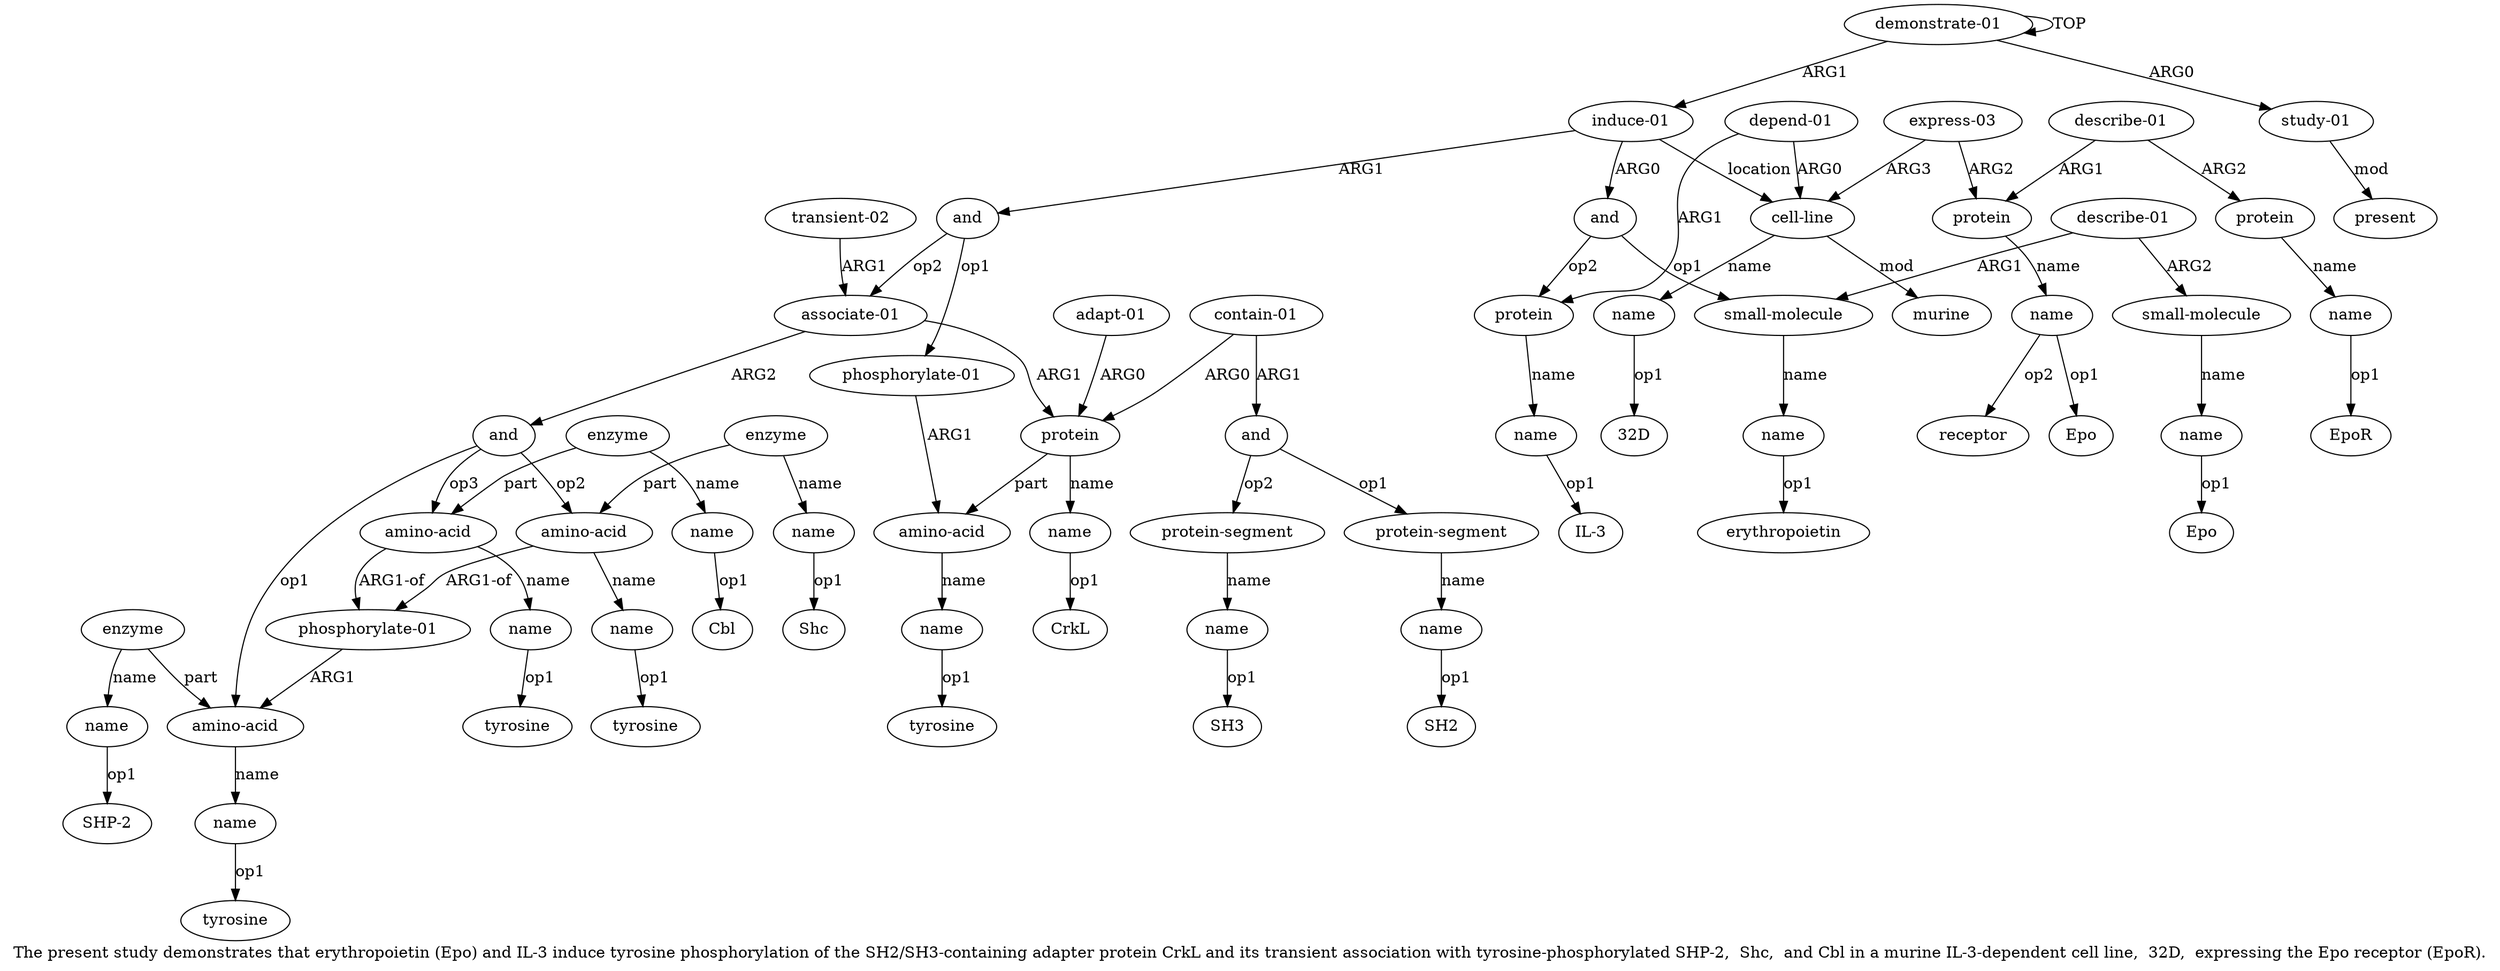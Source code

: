 digraph  {
	graph [label="The present study demonstrates that erythropoietin (Epo) and IL-3 induce tyrosine phosphorylation of the SH2/SH3-containing adapter \
protein CrkL and its transient association with tyrosine-phosphorylated SHP-2,  Shc,  and Cbl in a murine IL-3-dependent cell line,  \
32D,  expressing the Epo receptor (EpoR)."];
	node [label="\N"];
	a20	 [color=black,
		gold_ind=20,
		gold_label=and,
		label=and,
		test_ind=20,
		test_label=and];
	a21	 [color=black,
		gold_ind=21,
		gold_label="protein-segment",
		label="protein-segment",
		test_ind=21,
		test_label="protein-segment"];
	a20 -> a21 [key=0,
	color=black,
	gold_label=op1,
	label=op1,
	test_label=op1];
a23 [color=black,
	gold_ind=23,
	gold_label="protein-segment",
	label="protein-segment",
	test_ind=23,
	test_label="protein-segment"];
a20 -> a23 [key=0,
color=black,
gold_label=op2,
label=op2,
test_label=op2];
a22 [color=black,
gold_ind=22,
gold_label=name,
label=name,
test_ind=22,
test_label=name];
a21 -> a22 [key=0,
color=black,
gold_label=name,
label=name,
test_label=name];
"a22 SH2" [color=black,
gold_ind=-1,
gold_label=SH2,
label=SH2,
test_ind=-1,
test_label=SH2];
a22 -> "a22 SH2" [key=0,
color=black,
gold_label=op1,
label=op1,
test_label=op1];
a24 [color=black,
gold_ind=24,
gold_label=name,
label=name,
test_ind=24,
test_label=name];
a23 -> a24 [key=0,
color=black,
gold_label=name,
label=name,
test_label=name];
"a24 SH3" [color=black,
gold_ind=-1,
gold_label=SH3,
label=SH3,
test_ind=-1,
test_label=SH3];
a24 -> "a24 SH3" [key=0,
color=black,
gold_label=op1,
label=op1,
test_label=op1];
a25 [color=black,
gold_ind=25,
gold_label="associate-01",
label="associate-01",
test_ind=25,
test_label="associate-01"];
a26 [color=black,
gold_ind=26,
gold_label=and,
label=and,
test_ind=26,
test_label=and];
a25 -> a26 [key=0,
color=black,
gold_label=ARG2,
label=ARG2,
test_label=ARG2];
a16 [color=black,
gold_ind=16,
gold_label=protein,
label=protein,
test_ind=16,
test_label=protein];
a25 -> a16 [key=0,
color=black,
gold_label=ARG1,
label=ARG1,
test_label=ARG1];
a27 [color=black,
gold_ind=27,
gold_label="amino-acid",
label="amino-acid",
test_ind=27,
test_label="amino-acid"];
a26 -> a27 [key=0,
color=black,
gold_label=op1,
label=op1,
test_label=op1];
a36 [color=black,
gold_ind=36,
gold_label="amino-acid",
label="amino-acid",
test_ind=36,
test_label="amino-acid"];
a26 -> a36 [key=0,
color=black,
gold_label=op3,
label=op3,
test_label=op3];
a32 [color=black,
gold_ind=32,
gold_label="amino-acid",
label="amino-acid",
test_ind=32,
test_label="amino-acid"];
a26 -> a32 [key=0,
color=black,
gold_label=op2,
label=op2,
test_label=op2];
a28 [color=black,
gold_ind=28,
gold_label=name,
label=name,
test_ind=28,
test_label=name];
a27 -> a28 [key=0,
color=black,
gold_label=name,
label=name,
test_label=name];
"a28 tyrosine" [color=black,
gold_ind=-1,
gold_label=tyrosine,
label=tyrosine,
test_ind=-1,
test_label=tyrosine];
a28 -> "a28 tyrosine" [key=0,
color=black,
gold_label=op1,
label=op1,
test_label=op1];
a29 [color=black,
gold_ind=29,
gold_label=enzyme,
label=enzyme,
test_ind=29,
test_label=enzyme];
a29 -> a27 [key=0,
color=black,
gold_label=part,
label=part,
test_label=part];
a30 [color=black,
gold_ind=30,
gold_label=name,
label=name,
test_ind=30,
test_label=name];
a29 -> a30 [key=0,
color=black,
gold_label=name,
label=name,
test_label=name];
a31 [color=black,
gold_ind=31,
gold_label="phosphorylate-01",
label="phosphorylate-01",
test_ind=31,
test_label="phosphorylate-01"];
a31 -> a27 [key=0,
color=black,
gold_label=ARG1,
label=ARG1,
test_label=ARG1];
"a42 32D" [color=black,
gold_ind=-1,
gold_label="32D",
label="32D",
test_ind=-1,
test_label="32D"];
"a30 SHP-2" [color=black,
gold_ind=-1,
gold_label="SHP-2",
label="SHP-2",
test_ind=-1,
test_label="SHP-2"];
a30 -> "a30 SHP-2" [key=0,
color=black,
gold_label=op1,
label=op1,
test_label=op1];
"a47 receptor" [color=black,
gold_ind=-1,
gold_label=receptor,
label=receptor,
test_ind=-1,
test_label=receptor];
a37 [color=black,
gold_ind=37,
gold_label=name,
label=name,
test_ind=37,
test_label=name];
"a37 tyrosine" [color=black,
gold_ind=-1,
gold_label=tyrosine,
label=tyrosine,
test_ind=-1,
test_label=tyrosine];
a37 -> "a37 tyrosine" [key=0,
color=black,
gold_label=op1,
label=op1,
test_label=op1];
a36 -> a31 [key=0,
color=black,
gold_label="ARG1-of",
label="ARG1-of",
test_label="ARG1-of"];
a36 -> a37 [key=0,
color=black,
gold_label=name,
label=name,
test_label=name];
a33 [color=black,
gold_ind=33,
gold_label=name,
label=name,
test_ind=33,
test_label=name];
"a33 tyrosine" [color=black,
gold_ind=-1,
gold_label=tyrosine,
label=tyrosine,
test_ind=-1,
test_label=tyrosine];
a33 -> "a33 tyrosine" [key=0,
color=black,
gold_label=op1,
label=op1,
test_label=op1];
a35 [color=black,
gold_ind=35,
gold_label=name,
label=name,
test_ind=35,
test_label=name];
"a35 Shc" [color=black,
gold_ind=-1,
gold_label=Shc,
label=Shc,
test_ind=-1,
test_label=Shc];
a35 -> "a35 Shc" [key=0,
color=black,
gold_label=op1,
label=op1,
test_label=op1];
"a17 CrkL" [color=black,
gold_ind=-1,
gold_label=CrkL,
label=CrkL,
test_ind=-1,
test_label=CrkL];
a34 [color=black,
gold_ind=34,
gold_label=enzyme,
label=enzyme,
test_ind=34,
test_label=enzyme];
a34 -> a35 [key=0,
color=black,
gold_label=name,
label=name,
test_label=name];
a34 -> a32 [key=0,
color=black,
gold_label=part,
label=part,
test_label=part];
a50 [color=black,
gold_ind=50,
gold_label=name,
label=name,
test_ind=50,
test_label=name];
"a50 EpoR" [color=black,
gold_ind=-1,
gold_label=EpoR,
label=EpoR,
test_ind=-1,
test_label=EpoR];
a50 -> "a50 EpoR" [key=0,
color=black,
gold_label=op1,
label=op1,
test_label=op1];
"a39 Cbl" [color=black,
gold_ind=-1,
gold_label=Cbl,
label=Cbl,
test_ind=-1,
test_label=Cbl];
a32 -> a31 [key=0,
color=black,
gold_label="ARG1-of",
label="ARG1-of",
test_label="ARG1-of"];
a32 -> a33 [key=0,
color=black,
gold_label=name,
label=name,
test_label=name];
"a6 erythropoietin" [color=black,
gold_ind=-1,
gold_label=erythropoietin,
label=erythropoietin,
test_ind=-1,
test_label=erythropoietin];
a15 [color=black,
gold_ind=15,
gold_label=name,
label=name,
test_ind=15,
test_label=name];
"a15 tyrosine" [color=black,
gold_ind=-1,
gold_label=tyrosine,
label=tyrosine,
test_ind=-1,
test_label=tyrosine];
a15 -> "a15 tyrosine" [key=0,
color=black,
gold_label=op1,
label=op1,
test_label=op1];
a14 [color=black,
gold_ind=14,
gold_label="amino-acid",
label="amino-acid",
test_ind=14,
test_label="amino-acid"];
a14 -> a15 [key=0,
color=black,
gold_label=name,
label=name,
test_label=name];
a17 [color=black,
gold_ind=17,
gold_label=name,
label=name,
test_ind=17,
test_label=name];
a17 -> "a17 CrkL" [key=0,
color=black,
gold_label=op1,
label=op1,
test_label=op1];
a16 -> a14 [key=0,
color=black,
gold_label=part,
label=part,
test_label=part];
a16 -> a17 [key=0,
color=black,
gold_label=name,
label=name,
test_label=name];
a11 [color=black,
gold_ind=11,
gold_label=name,
label=name,
test_ind=11,
test_label=name];
"a11 IL-3" [color=black,
gold_ind=-1,
gold_label="IL-3",
label="IL-3",
test_ind=-1,
test_label="IL-3"];
a11 -> "a11 IL-3" [key=0,
color=black,
gold_label=op1,
label=op1,
test_label=op1];
a10 [color=black,
gold_ind=10,
gold_label=protein,
label=protein,
test_ind=10,
test_label=protein];
a10 -> a11 [key=0,
color=black,
gold_label=name,
label=name,
test_label=name];
a13 [color=black,
gold_ind=13,
gold_label="phosphorylate-01",
label="phosphorylate-01",
test_ind=13,
test_label="phosphorylate-01"];
a13 -> a14 [key=0,
color=black,
gold_label=ARG1,
label=ARG1,
test_label=ARG1];
a12 [color=black,
gold_ind=12,
gold_label=and,
label=and,
test_ind=12,
test_label=and];
a12 -> a25 [key=0,
color=black,
gold_label=op2,
label=op2,
test_label=op2];
a12 -> a13 [key=0,
color=black,
gold_label=op1,
label=op1,
test_label=op1];
a39 [color=black,
gold_ind=39,
gold_label=name,
label=name,
test_ind=39,
test_label=name];
a39 -> "a39 Cbl" [key=0,
color=black,
gold_label=op1,
label=op1,
test_label=op1];
a38 [color=black,
gold_ind=38,
gold_label=enzyme,
label=enzyme,
test_ind=38,
test_label=enzyme];
a38 -> a36 [key=0,
color=black,
gold_label=part,
label=part,
test_label=part];
a38 -> a39 [key=0,
color=black,
gold_label=name,
label=name,
test_label=name];
a19 [color=black,
gold_ind=19,
gold_label="contain-01",
label="contain-01",
test_ind=19,
test_label="contain-01"];
a19 -> a20 [key=0,
color=black,
gold_label=ARG1,
label=ARG1,
test_label=ARG1];
a19 -> a16 [key=0,
color=black,
gold_label=ARG0,
label=ARG0,
test_label=ARG0];
a18 [color=black,
gold_ind=18,
gold_label="adapt-01",
label="adapt-01",
test_ind=18,
test_label="adapt-01"];
a18 -> a16 [key=0,
color=black,
gold_label=ARG0,
label=ARG0,
test_label=ARG0];
"a9 Epo" [color=black,
gold_ind=-1,
gold_label=Epo,
label=Epo,
test_ind=-1,
test_label=Epo];
a1 [color=black,
gold_ind=1,
gold_label="study-01",
label="study-01",
test_ind=1,
test_label="study-01"];
a2 [color=black,
gold_ind=2,
gold_label=present,
label=present,
test_ind=2,
test_label=present];
a1 -> a2 [key=0,
color=black,
gold_label=mod,
label=mod,
test_label=mod];
a0 [color=black,
gold_ind=0,
gold_label="demonstrate-01",
label="demonstrate-01",
test_ind=0,
test_label="demonstrate-01"];
a0 -> a1 [key=0,
color=black,
gold_label=ARG0,
label=ARG0,
test_label=ARG0];
a0 -> a0 [key=0,
color=black,
gold_label=TOP,
label=TOP,
test_label=TOP];
a3 [color=black,
gold_ind=3,
gold_label="induce-01",
label="induce-01",
test_ind=3,
test_label="induce-01"];
a0 -> a3 [key=0,
color=black,
gold_label=ARG1,
label=ARG1,
test_label=ARG1];
a3 -> a12 [key=0,
color=black,
gold_label=ARG1,
label=ARG1,
test_label=ARG1];
a4 [color=black,
gold_ind=4,
gold_label=and,
label=and,
test_ind=4,
test_label=and];
a3 -> a4 [key=0,
color=black,
gold_label=ARG0,
label=ARG0,
test_label=ARG0];
a41 [color=black,
gold_ind=41,
gold_label="cell-line",
label="cell-line",
test_ind=41,
test_label="cell-line"];
a3 -> a41 [key=0,
color=black,
gold_label=location,
label=location,
test_label=location];
a5 [color=black,
gold_ind=5,
gold_label="small-molecule",
label="small-molecule",
test_ind=5,
test_label="small-molecule"];
a6 [color=black,
gold_ind=6,
gold_label=name,
label=name,
test_ind=6,
test_label=name];
a5 -> a6 [key=0,
color=black,
gold_label=name,
label=name,
test_label=name];
a4 -> a10 [key=0,
color=black,
gold_label=op2,
label=op2,
test_label=op2];
a4 -> a5 [key=0,
color=black,
gold_label=op1,
label=op1,
test_label=op1];
a7 [color=black,
gold_ind=7,
gold_label="describe-01",
label="describe-01",
test_ind=7,
test_label="describe-01"];
a7 -> a5 [key=0,
color=black,
gold_label=ARG1,
label=ARG1,
test_label=ARG1];
a8 [color=black,
gold_ind=8,
gold_label="small-molecule",
label="small-molecule",
test_ind=8,
test_label="small-molecule"];
a7 -> a8 [key=0,
color=black,
gold_label=ARG2,
label=ARG2,
test_label=ARG2];
a6 -> "a6 erythropoietin" [key=0,
color=black,
gold_label=op1,
label=op1,
test_label=op1];
a9 [color=black,
gold_ind=9,
gold_label=name,
label=name,
test_ind=9,
test_label=name];
a9 -> "a9 Epo" [key=0,
color=black,
gold_label=op1,
label=op1,
test_label=op1];
a8 -> a9 [key=0,
color=black,
gold_label=name,
label=name,
test_label=name];
"a47 Epo" [color=black,
gold_ind=-1,
gold_label=Epo,
label=Epo,
test_ind=-1,
test_label=Epo];
a46 [color=black,
gold_ind=46,
gold_label=protein,
label=protein,
test_ind=46,
test_label=protein];
a47 [color=black,
gold_ind=47,
gold_label=name,
label=name,
test_ind=47,
test_label=name];
a46 -> a47 [key=0,
color=black,
gold_label=name,
label=name,
test_label=name];
a47 -> "a47 receptor" [key=0,
color=black,
gold_label=op2,
label=op2,
test_label=op2];
a47 -> "a47 Epo" [key=0,
color=black,
gold_label=op1,
label=op1,
test_label=op1];
a44 [color=black,
gold_ind=44,
gold_label="depend-01",
label="depend-01",
test_ind=44,
test_label="depend-01"];
a44 -> a10 [key=0,
color=black,
gold_label=ARG1,
label=ARG1,
test_label=ARG1];
a44 -> a41 [key=0,
color=black,
gold_label=ARG0,
label=ARG0,
test_label=ARG0];
a45 [color=black,
gold_ind=45,
gold_label="express-03",
label="express-03",
test_ind=45,
test_label="express-03"];
a45 -> a46 [key=0,
color=black,
gold_label=ARG2,
label=ARG2,
test_label=ARG2];
a45 -> a41 [key=0,
color=black,
gold_label=ARG3,
label=ARG3,
test_label=ARG3];
a42 [color=black,
gold_ind=42,
gold_label=name,
label=name,
test_ind=42,
test_label=name];
a42 -> "a42 32D" [key=0,
color=black,
gold_label=op1,
label=op1,
test_label=op1];
a43 [color=black,
gold_ind=43,
gold_label=murine,
label=murine,
test_ind=43,
test_label=murine];
a40 [color=black,
gold_ind=40,
gold_label="transient-02",
label="transient-02",
test_ind=40,
test_label="transient-02"];
a40 -> a25 [key=0,
color=black,
gold_label=ARG1,
label=ARG1,
test_label=ARG1];
a41 -> a42 [key=0,
color=black,
gold_label=name,
label=name,
test_label=name];
a41 -> a43 [key=0,
color=black,
gold_label=mod,
label=mod,
test_label=mod];
a48 [color=black,
gold_ind=48,
gold_label="describe-01",
label="describe-01",
test_ind=48,
test_label="describe-01"];
a48 -> a46 [key=0,
color=black,
gold_label=ARG1,
label=ARG1,
test_label=ARG1];
a49 [color=black,
gold_ind=49,
gold_label=protein,
label=protein,
test_ind=49,
test_label=protein];
a48 -> a49 [key=0,
color=black,
gold_label=ARG2,
label=ARG2,
test_label=ARG2];
a49 -> a50 [key=0,
color=black,
gold_label=name,
label=name,
test_label=name];
}
